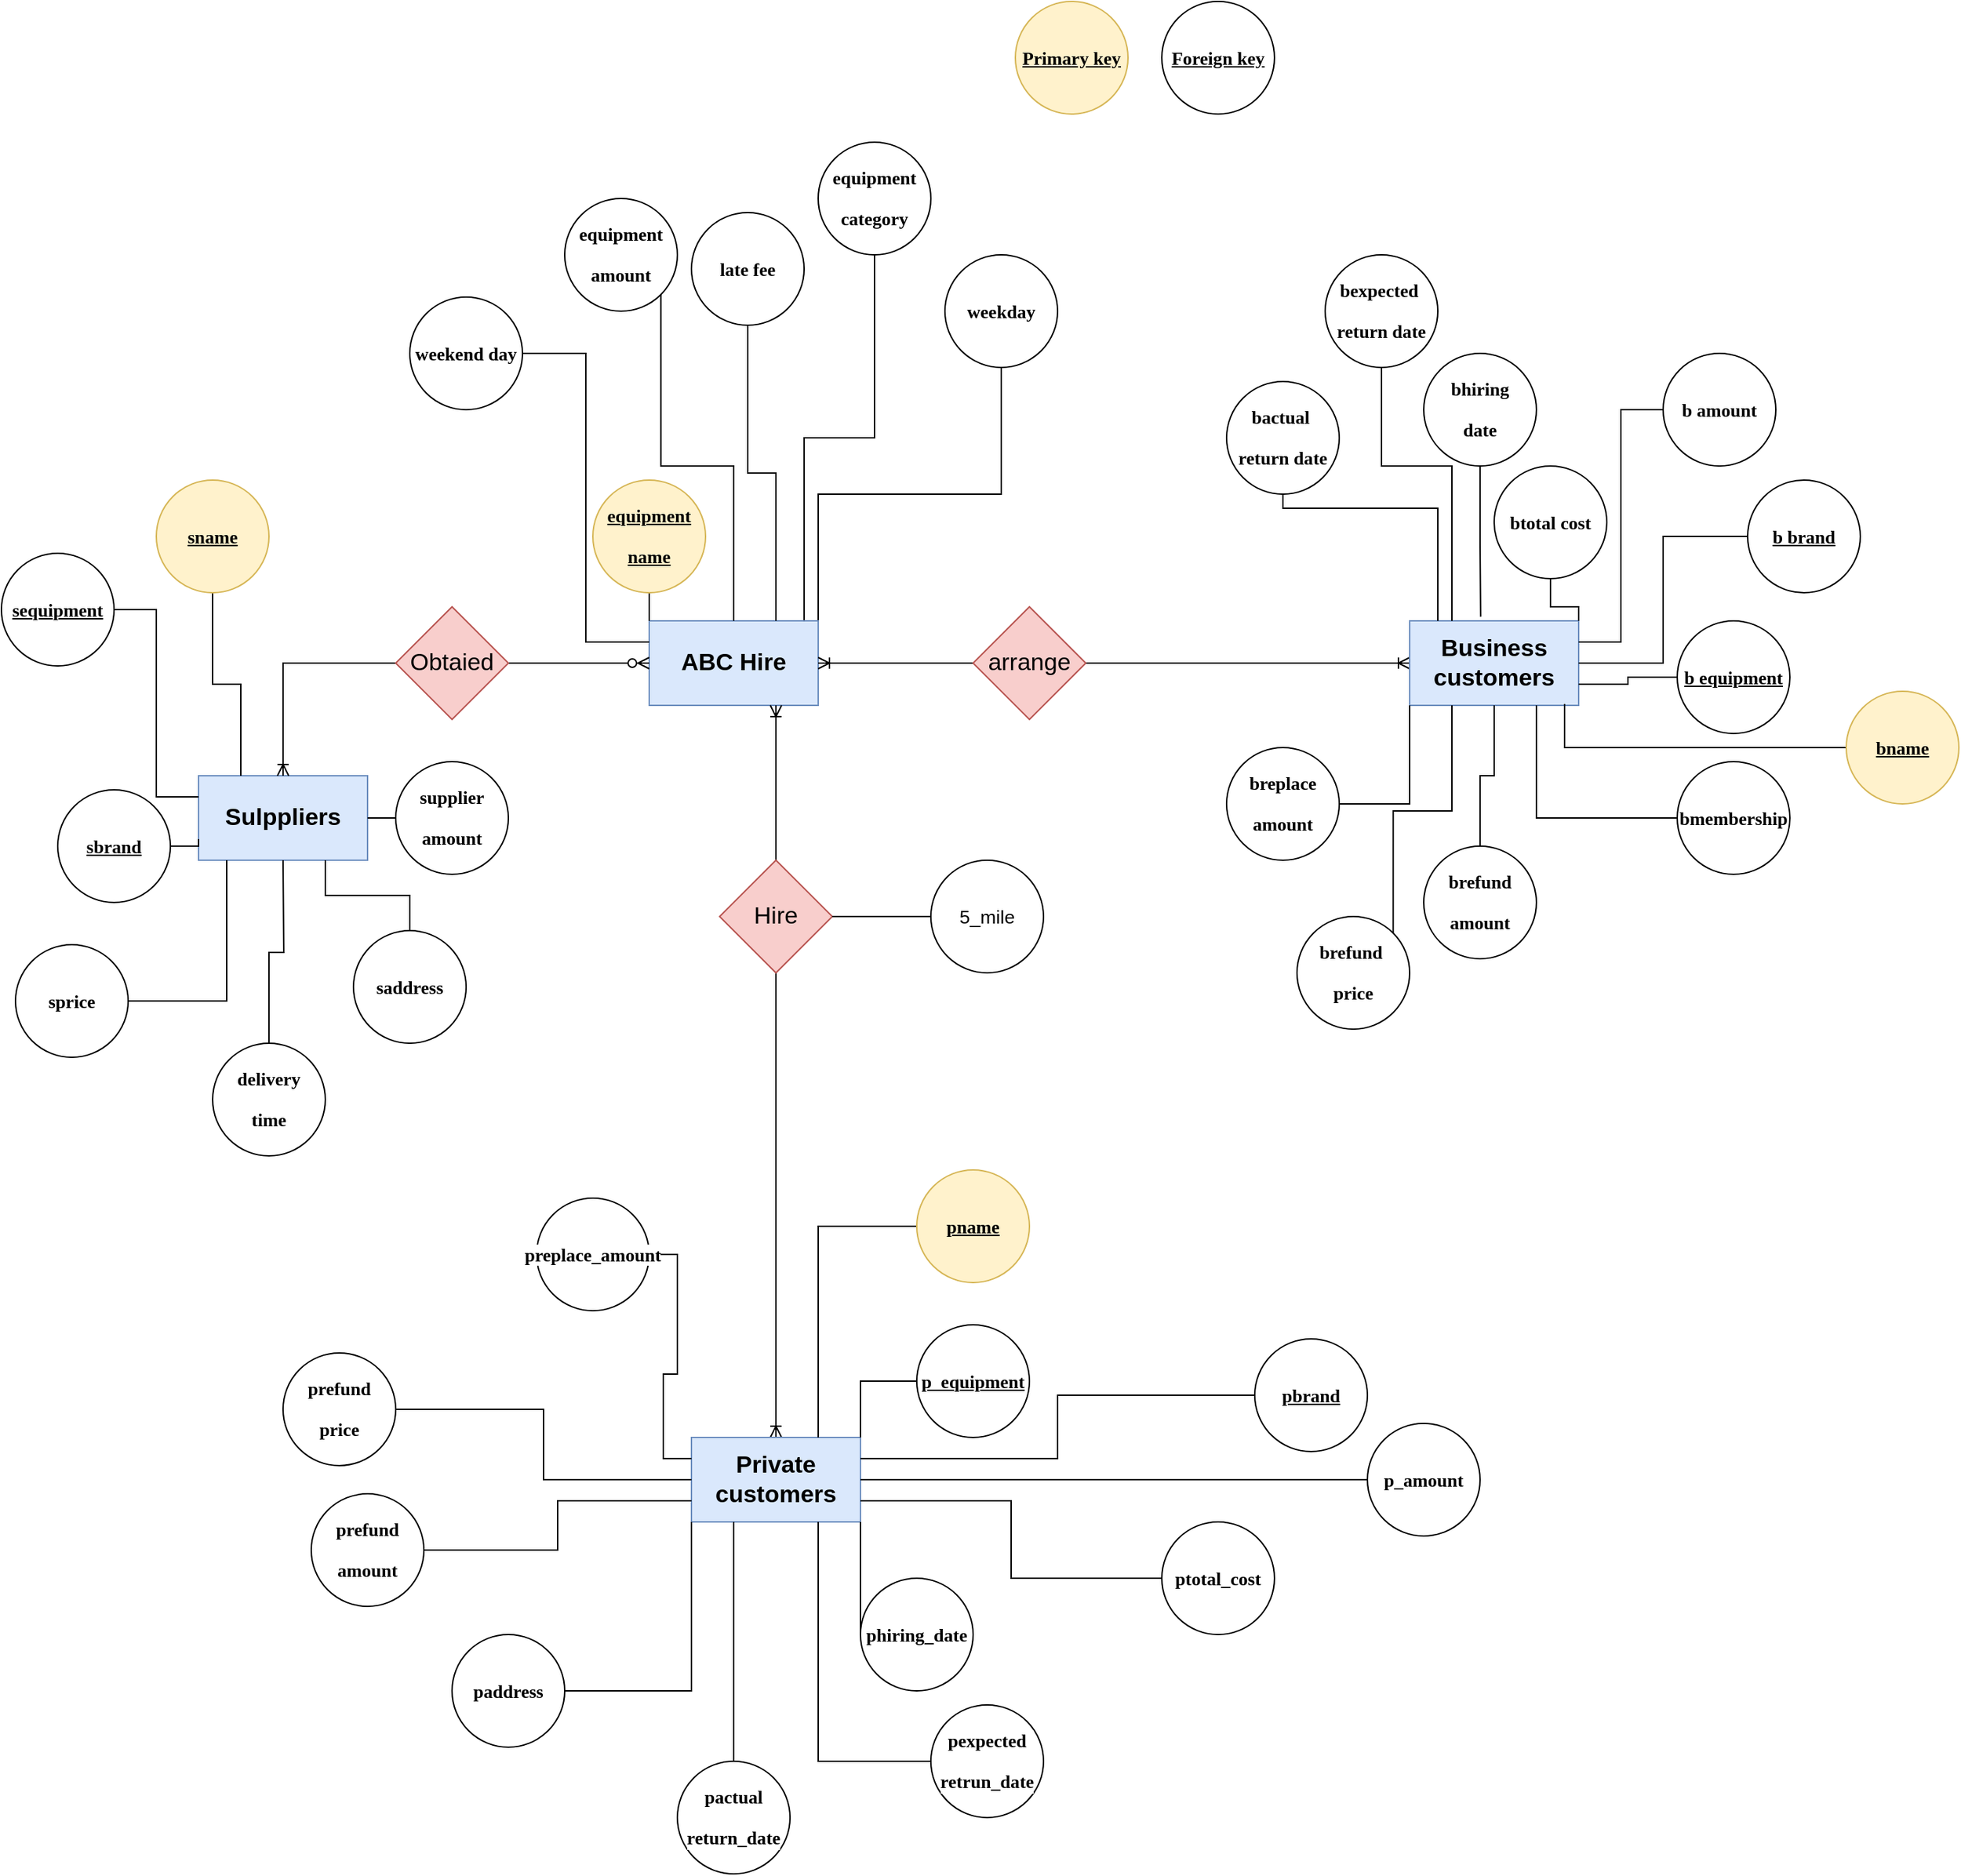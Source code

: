 <mxfile version="13.0.9" type="github">
  <diagram id="K03sYseseirvuOLzhtns" name="Page-1">
    <mxGraphModel dx="2782" dy="2342" grid="1" gridSize="10" guides="1" tooltips="1" connect="1" arrows="1" fold="1" page="1" pageScale="1" pageWidth="827" pageHeight="1169" math="0" shadow="0">
      <root>
        <mxCell id="0" />
        <mxCell id="1" parent="0" />
        <mxCell id="TGKqARG2-MbJU1Pvm6La-5" value="Sulppliers" style="rounded=0;whiteSpace=wrap;html=1;fillColor=#dae8fc;strokeColor=#6c8ebf;fontStyle=1;fontSize=17;" parent="1" vertex="1">
          <mxGeometry x="-190" y="210" width="120" height="60" as="geometry" />
        </mxCell>
        <mxCell id="TGKqARG2-MbJU1Pvm6La-109" value="" style="edgeStyle=orthogonalEdgeStyle;rounded=0;orthogonalLoop=1;jettySize=auto;html=1;startArrow=none;startFill=0;endArrow=none;endFill=0;fontSize=17;entryX=0.5;entryY=1;entryDx=0;entryDy=0;" parent="1" source="TGKqARG2-MbJU1Pvm6La-6" target="TGKqARG2-MbJU1Pvm6La-110" edge="1">
          <mxGeometry relative="1" as="geometry">
            <mxPoint x="220" y="20" as="targetPoint" />
            <Array as="points">
              <mxPoint x="240" y="-30" />
              <mxPoint x="290" y="-30" />
            </Array>
          </mxGeometry>
        </mxCell>
        <mxCell id="FO-TaxdujKSURo-2o1d0-5" style="edgeStyle=orthogonalEdgeStyle;rounded=0;orthogonalLoop=1;jettySize=auto;html=1;exitX=1;exitY=0;exitDx=0;exitDy=0;entryX=0.5;entryY=1;entryDx=0;entryDy=0;endArrow=none;endFill=0;" edge="1" parent="1" source="TGKqARG2-MbJU1Pvm6La-6" target="FO-TaxdujKSURo-2o1d0-3">
          <mxGeometry relative="1" as="geometry" />
        </mxCell>
        <mxCell id="TGKqARG2-MbJU1Pvm6La-6" value="ABC Hire" style="rounded=0;whiteSpace=wrap;html=1;fillColor=#dae8fc;strokeColor=#6c8ebf;fontStyle=1;fontSize=17;" parent="1" vertex="1">
          <mxGeometry x="130" y="100" width="120" height="60" as="geometry" />
        </mxCell>
        <mxCell id="FO-TaxdujKSURo-2o1d0-24" style="edgeStyle=orthogonalEdgeStyle;rounded=0;orthogonalLoop=1;jettySize=auto;html=1;entryX=0.5;entryY=1;entryDx=0;entryDy=0;endArrow=none;endFill=0;startArrow=ERoneToMany;startFill=0;" edge="1" parent="1" source="TGKqARG2-MbJU1Pvm6La-8" target="TGKqARG2-MbJU1Pvm6La-69">
          <mxGeometry relative="1" as="geometry" />
        </mxCell>
        <mxCell id="TGKqARG2-MbJU1Pvm6La-8" value="Private customers" style="rounded=0;whiteSpace=wrap;html=1;fillColor=#dae8fc;strokeColor=#6c8ebf;fontStyle=1;fontSize=17;" parent="1" vertex="1">
          <mxGeometry x="160" y="680" width="120" height="60" as="geometry" />
        </mxCell>
        <mxCell id="FO-TaxdujKSURo-2o1d0-50" style="edgeStyle=orthogonalEdgeStyle;rounded=0;orthogonalLoop=1;jettySize=auto;html=1;entryX=1;entryY=0.5;entryDx=0;entryDy=0;startArrow=ERoneToMany;startFill=0;endArrow=none;endFill=0;fontColor=#000000;" edge="1" parent="1" source="TGKqARG2-MbJU1Pvm6La-9" target="TGKqARG2-MbJU1Pvm6La-62">
          <mxGeometry relative="1" as="geometry" />
        </mxCell>
        <mxCell id="TGKqARG2-MbJU1Pvm6La-9" value="Business customers" style="rounded=0;whiteSpace=wrap;html=1;fillColor=#dae8fc;strokeColor=#6c8ebf;fontStyle=1;fontSize=17;" parent="1" vertex="1">
          <mxGeometry x="670" y="100" width="120" height="60" as="geometry" />
        </mxCell>
        <mxCell id="TGKqARG2-MbJU1Pvm6La-41" style="edgeStyle=orthogonalEdgeStyle;rounded=0;orthogonalLoop=1;jettySize=auto;html=1;entryX=0;entryY=0.75;entryDx=0;entryDy=0;endArrow=none;endFill=0;fontSize=17;" parent="1" source="TGKqARG2-MbJU1Pvm6La-28" target="TGKqARG2-MbJU1Pvm6La-5" edge="1">
          <mxGeometry relative="1" as="geometry" />
        </mxCell>
        <mxCell id="TGKqARG2-MbJU1Pvm6La-84" value="" style="edgeStyle=orthogonalEdgeStyle;rounded=0;orthogonalLoop=1;jettySize=auto;html=1;startArrow=none;startFill=0;endArrow=none;endFill=0;fontSize=17;" parent="1" source="TGKqARG2-MbJU1Pvm6La-28" target="TGKqARG2-MbJU1Pvm6La-5" edge="1">
          <mxGeometry relative="1" as="geometry">
            <Array as="points">
              <mxPoint x="-190" y="260" />
            </Array>
          </mxGeometry>
        </mxCell>
        <mxCell id="TGKqARG2-MbJU1Pvm6La-28" value="&lt;meta http-equiv=&quot;content-type&quot; content=&quot;text/html; charset=UTF-8&quot;&gt;&lt;pre style=&quot;background-color: rgb(255, 255, 255); font-family: Consolas; font-size: 9.8pt;&quot;&gt;&lt;span style=&quot;font-weight: bold;&quot;&gt;sbrand&lt;/span&gt;&lt;/pre&gt;" style="ellipse;whiteSpace=wrap;html=1;aspect=fixed;fontSize=17;align=center;fontStyle=4;fontColor=#000000;" parent="1" vertex="1">
          <mxGeometry x="-290" y="220" width="80" height="80" as="geometry" />
        </mxCell>
        <mxCell id="TGKqARG2-MbJU1Pvm6La-42" style="edgeStyle=orthogonalEdgeStyle;rounded=0;orthogonalLoop=1;jettySize=auto;html=1;endArrow=none;endFill=0;fontSize=17;" parent="1" source="TGKqARG2-MbJU1Pvm6La-29" edge="1">
          <mxGeometry relative="1" as="geometry">
            <Array as="points">
              <mxPoint x="-170" y="370" />
              <mxPoint x="-170" y="270" />
            </Array>
            <mxPoint x="-170" y="270" as="targetPoint" />
          </mxGeometry>
        </mxCell>
        <mxCell id="TGKqARG2-MbJU1Pvm6La-29" value="&lt;meta http-equiv=&quot;content-type&quot; content=&quot;text/html; charset=UTF-8&quot;&gt;&lt;pre style=&quot;background-color: rgb(255, 255, 255); font-family: Consolas; font-size: 9.8pt;&quot;&gt;&lt;span style=&quot;&quot;&gt;sprice&lt;/span&gt;&lt;/pre&gt;" style="ellipse;whiteSpace=wrap;html=1;aspect=fixed;fontSize=17;fontColor=#000000;fontStyle=1" parent="1" vertex="1">
          <mxGeometry x="-320" y="330" width="80" height="80" as="geometry" />
        </mxCell>
        <mxCell id="TGKqARG2-MbJU1Pvm6La-72" style="edgeStyle=orthogonalEdgeStyle;rounded=0;orthogonalLoop=1;jettySize=auto;html=1;entryX=1;entryY=0.5;entryDx=0;entryDy=0;startArrow=none;startFill=0;endArrow=none;endFill=0;fontSize=17;" parent="1" source="TGKqARG2-MbJU1Pvm6La-30" target="TGKqARG2-MbJU1Pvm6La-5" edge="1">
          <mxGeometry relative="1" as="geometry" />
        </mxCell>
        <mxCell id="TGKqARG2-MbJU1Pvm6La-30" value="&lt;pre style=&quot;background-color: rgb(255, 255, 255); font-family: consolas; font-size: 9.8pt;&quot;&gt;&lt;span style=&quot;font-weight: bold;&quot;&gt;supplier&lt;/span&gt;&lt;/pre&gt;&lt;pre style=&quot;background-color: rgb(255, 255, 255); font-family: consolas; font-size: 9.8pt;&quot;&gt;&lt;span style=&quot;font-weight: bold;&quot;&gt;amount&lt;/span&gt;&lt;/pre&gt;" style="ellipse;whiteSpace=wrap;html=1;aspect=fixed;fontSize=17;fontColor=#000000;" parent="1" vertex="1">
          <mxGeometry x="-50" y="200" width="80" height="80" as="geometry" />
        </mxCell>
        <mxCell id="TGKqARG2-MbJU1Pvm6La-38" style="edgeStyle=orthogonalEdgeStyle;rounded=0;orthogonalLoop=1;jettySize=auto;html=1;endArrow=none;endFill=0;fontSize=17;" parent="1" source="TGKqARG2-MbJU1Pvm6La-34" target="TGKqARG2-MbJU1Pvm6La-9" edge="1">
          <mxGeometry relative="1" as="geometry">
            <mxPoint x="680" y="80" as="targetPoint" />
            <Array as="points">
              <mxPoint x="690" y="20" />
            </Array>
          </mxGeometry>
        </mxCell>
        <mxCell id="TGKqARG2-MbJU1Pvm6La-34" value="&lt;pre style=&quot;background-color: rgb(255, 255, 255); font-family: consolas; font-size: 9.8pt;&quot;&gt;&lt;span style=&quot;font-weight: bold;&quot;&gt;bactual &lt;/span&gt;&lt;/pre&gt;&lt;pre style=&quot;background-color: rgb(255, 255, 255); font-family: consolas; font-size: 9.8pt;&quot;&gt;&lt;span style=&quot;font-weight: bold;&quot;&gt;return date&lt;/span&gt;&lt;/pre&gt;" style="ellipse;whiteSpace=wrap;html=1;aspect=fixed;fontSize=17;fontColor=#000000;" parent="1" vertex="1">
          <mxGeometry x="540" y="-70" width="80" height="80" as="geometry" />
        </mxCell>
        <mxCell id="FO-TaxdujKSURo-2o1d0-15" style="edgeStyle=orthogonalEdgeStyle;rounded=0;orthogonalLoop=1;jettySize=auto;html=1;entryX=1;entryY=0.75;entryDx=0;entryDy=0;endArrow=none;endFill=0;" edge="1" parent="1" source="TGKqARG2-MbJU1Pvm6La-35" target="TGKqARG2-MbJU1Pvm6La-9">
          <mxGeometry relative="1" as="geometry" />
        </mxCell>
        <mxCell id="TGKqARG2-MbJU1Pvm6La-35" value="&lt;div style=&quot;text-align: justify&quot;&gt;&lt;pre style=&quot;background-color: rgb(255 , 255 , 255) ; font-family: &amp;quot;consolas&amp;quot; ; font-size: 9.8pt&quot;&gt;&lt;span style=&quot;font-weight: bold;&quot;&gt;b equipment&lt;/span&gt;&lt;/pre&gt;&lt;/div&gt;" style="ellipse;whiteSpace=wrap;html=1;aspect=fixed;fontSize=17;fontStyle=4;fontColor=#000000;" parent="1" vertex="1">
          <mxGeometry x="860" y="100" width="80" height="80" as="geometry" />
        </mxCell>
        <mxCell id="TGKqARG2-MbJU1Pvm6La-50" style="edgeStyle=orthogonalEdgeStyle;rounded=0;orthogonalLoop=1;jettySize=auto;html=1;entryX=0;entryY=0.5;entryDx=0;entryDy=0;endArrow=ERzeroToMany;endFill=1;fontSize=17;" parent="1" source="TGKqARG2-MbJU1Pvm6La-49" target="TGKqARG2-MbJU1Pvm6La-6" edge="1">
          <mxGeometry relative="1" as="geometry" />
        </mxCell>
        <mxCell id="TGKqARG2-MbJU1Pvm6La-51" style="edgeStyle=orthogonalEdgeStyle;rounded=0;orthogonalLoop=1;jettySize=auto;html=1;entryX=0.5;entryY=0;entryDx=0;entryDy=0;endArrow=ERoneToMany;endFill=0;fontSize=17;" parent="1" source="TGKqARG2-MbJU1Pvm6La-49" target="TGKqARG2-MbJU1Pvm6La-5" edge="1">
          <mxGeometry relative="1" as="geometry" />
        </mxCell>
        <mxCell id="TGKqARG2-MbJU1Pvm6La-49" value="Obtaied" style="rhombus;whiteSpace=wrap;html=1;fontSize=17;fillColor=#f8cecc;strokeColor=#b85450;" parent="1" vertex="1">
          <mxGeometry x="-50" y="90" width="80" height="80" as="geometry" />
        </mxCell>
        <mxCell id="TGKqARG2-MbJU1Pvm6La-63" style="edgeStyle=orthogonalEdgeStyle;rounded=0;orthogonalLoop=1;jettySize=auto;html=1;entryX=1;entryY=0.5;entryDx=0;entryDy=0;startArrow=none;startFill=0;endArrow=ERoneToMany;endFill=0;fontSize=17;" parent="1" source="TGKqARG2-MbJU1Pvm6La-62" target="TGKqARG2-MbJU1Pvm6La-6" edge="1">
          <mxGeometry relative="1" as="geometry" />
        </mxCell>
        <mxCell id="TGKqARG2-MbJU1Pvm6La-62" value="arrange" style="rhombus;whiteSpace=wrap;html=1;fontSize=17;fillColor=#f8cecc;strokeColor=#b85450;fontStyle=0" parent="1" vertex="1">
          <mxGeometry x="360" y="90" width="80" height="80" as="geometry" />
        </mxCell>
        <mxCell id="TGKqARG2-MbJU1Pvm6La-75" style="edgeStyle=orthogonalEdgeStyle;rounded=0;orthogonalLoop=1;jettySize=auto;html=1;startArrow=none;startFill=0;endArrow=ERoneToMany;endFill=0;fontSize=17;entryX=0.75;entryY=1;entryDx=0;entryDy=0;" parent="1" source="TGKqARG2-MbJU1Pvm6La-69" target="TGKqARG2-MbJU1Pvm6La-6" edge="1">
          <mxGeometry relative="1" as="geometry">
            <mxPoint x="220" y="200" as="targetPoint" />
          </mxGeometry>
        </mxCell>
        <mxCell id="TGKqARG2-MbJU1Pvm6La-69" value="Hire" style="rhombus;whiteSpace=wrap;html=1;fontSize=17;fillColor=#f8cecc;strokeColor=#b85450;fontStyle=0" parent="1" vertex="1">
          <mxGeometry x="180" y="270" width="80" height="80" as="geometry" />
        </mxCell>
        <mxCell id="FO-TaxdujKSURo-2o1d0-8" style="edgeStyle=orthogonalEdgeStyle;rounded=0;orthogonalLoop=1;jettySize=auto;html=1;entryX=0;entryY=0;entryDx=0;entryDy=0;endArrow=none;endFill=0;" edge="1" parent="1" source="TGKqARG2-MbJU1Pvm6La-79" target="TGKqARG2-MbJU1Pvm6La-6">
          <mxGeometry relative="1" as="geometry" />
        </mxCell>
        <mxCell id="TGKqARG2-MbJU1Pvm6La-79" value="&lt;pre style=&quot;font-family: consolas; font-size: 9.8pt;&quot;&gt;&lt;span style=&quot;font-weight: bold;&quot;&gt;equipment&lt;/span&gt;&lt;/pre&gt;&lt;pre style=&quot;font-family: consolas; font-size: 9.8pt;&quot;&gt;&lt;span style=&quot;font-weight: bold;&quot;&gt;name&lt;/span&gt;&lt;/pre&gt;" style="ellipse;whiteSpace=wrap;html=1;aspect=fixed;fontSize=17;fontStyle=4;fillColor=#fff2cc;strokeColor=#d6b656;labelBackgroundColor=none;fontColor=#000000;" parent="1" vertex="1">
          <mxGeometry x="90" width="80" height="80" as="geometry" />
        </mxCell>
        <mxCell id="FO-TaxdujKSURo-2o1d0-21" style="edgeStyle=orthogonalEdgeStyle;rounded=0;orthogonalLoop=1;jettySize=auto;html=1;entryX=0.75;entryY=1;entryDx=0;entryDy=0;endArrow=none;endFill=0;" edge="1" parent="1" source="TGKqARG2-MbJU1Pvm6La-85" target="TGKqARG2-MbJU1Pvm6La-9">
          <mxGeometry relative="1" as="geometry" />
        </mxCell>
        <mxCell id="TGKqARG2-MbJU1Pvm6La-85" value="&lt;div style=&quot;text-align: justify&quot;&gt;&lt;pre style=&quot;background-color: rgb(255 , 255 , 255) ; font-family: &amp;quot;consolas&amp;quot; ; font-size: 9.8pt&quot;&gt;&lt;span style=&quot;font-weight: bold;&quot;&gt;bmembership&lt;/span&gt;&lt;/pre&gt;&lt;/div&gt;" style="ellipse;whiteSpace=wrap;html=1;aspect=fixed;fontSize=17;fontStyle=0;fontColor=#000000;" parent="1" vertex="1">
          <mxGeometry x="860" y="200" width="80" height="80" as="geometry" />
        </mxCell>
        <mxCell id="FO-TaxdujKSURo-2o1d0-18" style="edgeStyle=orthogonalEdgeStyle;rounded=0;orthogonalLoop=1;jettySize=auto;html=1;entryX=0.25;entryY=1;entryDx=0;entryDy=0;endArrow=none;endFill=0;exitX=1;exitY=0;exitDx=0;exitDy=0;" edge="1" parent="1" source="TGKqARG2-MbJU1Pvm6La-86" target="TGKqARG2-MbJU1Pvm6La-9">
          <mxGeometry relative="1" as="geometry">
            <mxPoint x="690" y="270" as="sourcePoint" />
          </mxGeometry>
        </mxCell>
        <mxCell id="TGKqARG2-MbJU1Pvm6La-86" value="&lt;pre style=&quot;background-color: rgb(255, 255, 255); font-family: consolas; font-size: 9.8pt;&quot;&gt;&lt;span style=&quot;font-weight: bold;&quot;&gt;brefund &lt;/span&gt;&lt;/pre&gt;&lt;pre style=&quot;background-color: rgb(255, 255, 255); font-family: consolas; font-size: 9.8pt;&quot;&gt;&lt;span style=&quot;font-weight: bold;&quot;&gt;price&lt;/span&gt;&lt;/pre&gt;" style="ellipse;whiteSpace=wrap;html=1;aspect=fixed;fontSize=17;fontStyle=0;fontColor=#000000;" parent="1" vertex="1">
          <mxGeometry x="590" y="310" width="80" height="80" as="geometry" />
        </mxCell>
        <mxCell id="FO-TaxdujKSURo-2o1d0-20" style="edgeStyle=orthogonalEdgeStyle;rounded=0;orthogonalLoop=1;jettySize=auto;html=1;endArrow=none;endFill=0;" edge="1" parent="1" source="TGKqARG2-MbJU1Pvm6La-87" target="TGKqARG2-MbJU1Pvm6La-9">
          <mxGeometry relative="1" as="geometry" />
        </mxCell>
        <mxCell id="TGKqARG2-MbJU1Pvm6La-87" value="&lt;pre style=&quot;background-color: rgb(255, 255, 255); font-family: consolas; font-size: 9.8pt;&quot;&gt;&lt;span style=&quot;font-weight: bold;&quot;&gt;brefund&lt;/span&gt;&lt;/pre&gt;&lt;pre style=&quot;background-color: rgb(255, 255, 255); font-family: consolas; font-size: 9.8pt;&quot;&gt;&lt;span style=&quot;font-weight: bold;&quot;&gt;amount&lt;/span&gt;&lt;/pre&gt;" style="ellipse;whiteSpace=wrap;html=1;aspect=fixed;fontSize=17;fontStyle=0;fontColor=#000000;" parent="1" vertex="1">
          <mxGeometry x="680" y="260" width="80" height="80" as="geometry" />
        </mxCell>
        <mxCell id="FO-TaxdujKSURo-2o1d0-49" style="edgeStyle=orthogonalEdgeStyle;rounded=0;orthogonalLoop=1;jettySize=auto;html=1;entryX=1;entryY=0.5;entryDx=0;entryDy=0;startArrow=none;startFill=0;endArrow=none;endFill=0;fontColor=#000000;" edge="1" parent="1" source="TGKqARG2-MbJU1Pvm6La-97" target="TGKqARG2-MbJU1Pvm6La-69">
          <mxGeometry relative="1" as="geometry" />
        </mxCell>
        <mxCell id="TGKqARG2-MbJU1Pvm6La-97" value="&lt;div style=&quot;text-align: justify&quot;&gt;&lt;font face=&quot;malgun gothic, malgun gothic_msfontservice, sans-serif&quot;&gt;&lt;span style=&quot;font-size: 13.333px ; background-color: rgb(255 , 255 , 255)&quot;&gt;&lt;span&gt;5_mile&lt;/span&gt;&lt;/span&gt;&lt;/font&gt;&lt;/div&gt;" style="ellipse;whiteSpace=wrap;html=1;aspect=fixed;fontSize=17;fontStyle=0" parent="1" vertex="1">
          <mxGeometry x="330" y="270" width="80" height="80" as="geometry" />
        </mxCell>
        <mxCell id="TGKqARG2-MbJU1Pvm6La-100" style="edgeStyle=orthogonalEdgeStyle;rounded=0;orthogonalLoop=1;jettySize=auto;html=1;entryX=0.75;entryY=1;entryDx=0;entryDy=0;startArrow=none;startFill=0;endArrow=none;endFill=0;fontSize=17;" parent="1" source="TGKqARG2-MbJU1Pvm6La-99" target="TGKqARG2-MbJU1Pvm6La-5" edge="1">
          <mxGeometry relative="1" as="geometry" />
        </mxCell>
        <mxCell id="TGKqARG2-MbJU1Pvm6La-99" value="&lt;meta http-equiv=&quot;content-type&quot; content=&quot;text/html; charset=UTF-8&quot;&gt;&lt;pre style=&quot;background-color: rgb(255, 255, 255); font-family: Consolas; font-size: 9.8pt;&quot;&gt;&lt;span style=&quot;font-weight: bold;&quot;&gt;saddress&lt;/span&gt;&lt;/pre&gt;" style="ellipse;whiteSpace=wrap;html=1;aspect=fixed;fontSize=17;fontColor=#000000;" parent="1" vertex="1">
          <mxGeometry x="-80" y="320" width="80" height="80" as="geometry" />
        </mxCell>
        <mxCell id="TGKqARG2-MbJU1Pvm6La-105" style="edgeStyle=orthogonalEdgeStyle;rounded=0;orthogonalLoop=1;jettySize=auto;html=1;entryX=0;entryY=0.25;entryDx=0;entryDy=0;startArrow=none;startFill=0;endArrow=none;endFill=0;fontSize=17;" parent="1" source="TGKqARG2-MbJU1Pvm6La-101" target="TGKqARG2-MbJU1Pvm6La-5" edge="1">
          <mxGeometry relative="1" as="geometry" />
        </mxCell>
        <mxCell id="TGKqARG2-MbJU1Pvm6La-101" value="&lt;meta http-equiv=&quot;content-type&quot; content=&quot;text/html; charset=UTF-8&quot;&gt;&lt;pre style=&quot;background-color: rgb(255, 255, 255); font-family: Consolas; font-size: 9.8pt;&quot;&gt;&lt;span style=&quot;font-weight: bold;&quot;&gt;sequipment&lt;/span&gt;&lt;/pre&gt;" style="ellipse;whiteSpace=wrap;html=1;aspect=fixed;fontSize=17;align=center;fontStyle=4;fontColor=#000000;" parent="1" vertex="1">
          <mxGeometry x="-330" y="52" width="80" height="80" as="geometry" />
        </mxCell>
        <mxCell id="TGKqARG2-MbJU1Pvm6La-104" style="edgeStyle=orthogonalEdgeStyle;rounded=0;orthogonalLoop=1;jettySize=auto;html=1;entryX=0.25;entryY=0;entryDx=0;entryDy=0;startArrow=none;startFill=0;endArrow=none;endFill=0;fontSize=17;" parent="1" source="TGKqARG2-MbJU1Pvm6La-102" target="TGKqARG2-MbJU1Pvm6La-5" edge="1">
          <mxGeometry relative="1" as="geometry" />
        </mxCell>
        <mxCell id="TGKqARG2-MbJU1Pvm6La-102" value="&lt;meta http-equiv=&quot;content-type&quot; content=&quot;text/html; charset=UTF-8&quot;&gt;&lt;pre style=&quot;font-family: Consolas; font-size: 9.8pt;&quot;&gt;&lt;span style=&quot;font-weight: bold;&quot;&gt;sname&lt;/span&gt;&lt;/pre&gt;" style="ellipse;whiteSpace=wrap;html=1;aspect=fixed;fontSize=17;align=center;fontStyle=4;fillColor=#fff2cc;strokeColor=#d6b656;labelBackgroundColor=none;fontColor=#000000;" parent="1" vertex="1">
          <mxGeometry x="-220" width="80" height="80" as="geometry" />
        </mxCell>
        <mxCell id="TGKqARG2-MbJU1Pvm6La-107" style="edgeStyle=orthogonalEdgeStyle;rounded=0;orthogonalLoop=1;jettySize=auto;html=1;startArrow=none;startFill=0;endArrow=none;endFill=0;fontSize=17;" parent="1" source="TGKqARG2-MbJU1Pvm6La-106" edge="1">
          <mxGeometry relative="1" as="geometry">
            <mxPoint x="-130" y="270" as="targetPoint" />
          </mxGeometry>
        </mxCell>
        <mxCell id="TGKqARG2-MbJU1Pvm6La-106" value="&lt;pre style=&quot;background-color: rgb(255, 255, 255); font-family: consolas; font-size: 9.8pt;&quot;&gt;&lt;span style=&quot;font-weight: bold;&quot;&gt;delivery&lt;/span&gt;&lt;/pre&gt;&lt;pre style=&quot;background-color: rgb(255, 255, 255); font-family: consolas; font-size: 9.8pt;&quot;&gt;&lt;span style=&quot;font-weight: bold;&quot;&gt;time&lt;/span&gt;&lt;/pre&gt;" style="ellipse;whiteSpace=wrap;html=1;aspect=fixed;fontSize=17;fontColor=#000000;" parent="1" vertex="1">
          <mxGeometry x="-180" y="400" width="80" height="80" as="geometry" />
        </mxCell>
        <mxCell id="TGKqARG2-MbJU1Pvm6La-110" value="&lt;pre style=&quot;background-color: rgb(255, 255, 255); font-family: consolas; font-size: 9.8pt;&quot;&gt;&lt;span style=&quot;font-weight: bold;&quot;&gt;equipment&lt;/span&gt;&lt;/pre&gt;&lt;pre style=&quot;background-color: rgb(255, 255, 255); font-family: consolas; font-size: 9.8pt;&quot;&gt;&lt;span style=&quot;font-weight: bold;&quot;&gt;category&lt;/span&gt;&lt;/pre&gt;" style="ellipse;whiteSpace=wrap;html=1;aspect=fixed;fontSize=17;fontStyle=0;fontColor=#000000;" parent="1" vertex="1">
          <mxGeometry x="250" y="-240" width="80" height="80" as="geometry" />
        </mxCell>
        <mxCell id="TGKqARG2-MbJU1Pvm6La-145" style="edgeStyle=orthogonalEdgeStyle;rounded=0;orthogonalLoop=1;jettySize=auto;html=1;startArrow=none;startFill=0;endArrow=none;endFill=0;fontSize=17;entryX=0.42;entryY=-0.049;entryDx=0;entryDy=0;entryPerimeter=0;" parent="1" source="TGKqARG2-MbJU1Pvm6La-133" target="TGKqARG2-MbJU1Pvm6La-9" edge="1">
          <mxGeometry relative="1" as="geometry">
            <mxPoint x="720" y="60" as="targetPoint" />
          </mxGeometry>
        </mxCell>
        <mxCell id="TGKqARG2-MbJU1Pvm6La-133" value="&lt;pre style=&quot;background-color: rgb(255, 255, 255); font-family: consolas; font-size: 9.8pt;&quot;&gt;&lt;span style=&quot;font-weight: bold;&quot;&gt;bhiring&lt;/span&gt;&lt;/pre&gt;&lt;pre style=&quot;background-color: rgb(255, 255, 255); font-family: consolas; font-size: 9.8pt;&quot;&gt;&lt;span style=&quot;font-weight: bold;&quot;&gt;date&lt;/span&gt;&lt;/pre&gt;" style="ellipse;whiteSpace=wrap;html=1;aspect=fixed;fontSize=17;fontColor=#000000;" parent="1" vertex="1">
          <mxGeometry x="680" y="-90" width="80" height="80" as="geometry" />
        </mxCell>
        <mxCell id="TGKqARG2-MbJU1Pvm6La-144" style="edgeStyle=orthogonalEdgeStyle;rounded=0;orthogonalLoop=1;jettySize=auto;html=1;entryX=1;entryY=0;entryDx=0;entryDy=0;startArrow=none;startFill=0;endArrow=none;endFill=0;fontSize=17;" parent="1" source="TGKqARG2-MbJU1Pvm6La-134" target="TGKqARG2-MbJU1Pvm6La-9" edge="1">
          <mxGeometry relative="1" as="geometry" />
        </mxCell>
        <mxCell id="TGKqARG2-MbJU1Pvm6La-134" value="&lt;pre style=&quot;background-color: rgb(255, 255, 255); font-family: consolas; font-size: 9.8pt;&quot;&gt;&lt;span style=&quot;font-weight: bold;&quot;&gt;btotal cost&lt;/span&gt;&lt;/pre&gt;" style="ellipse;whiteSpace=wrap;html=1;aspect=fixed;fontSize=17;fontColor=#000000;" parent="1" vertex="1">
          <mxGeometry x="730" y="-10" width="80" height="80" as="geometry" />
        </mxCell>
        <mxCell id="TGKqARG2-MbJU1Pvm6La-143" style="edgeStyle=orthogonalEdgeStyle;rounded=0;orthogonalLoop=1;jettySize=auto;html=1;entryX=1;entryY=0.25;entryDx=0;entryDy=0;startArrow=none;startFill=0;endArrow=none;endFill=0;fontSize=17;" parent="1" source="TGKqARG2-MbJU1Pvm6La-135" target="TGKqARG2-MbJU1Pvm6La-9" edge="1">
          <mxGeometry relative="1" as="geometry" />
        </mxCell>
        <mxCell id="TGKqARG2-MbJU1Pvm6La-135" value="&lt;div style=&quot;text-align: justify&quot;&gt;&lt;pre style=&quot;background-color: rgb(255 , 255 , 255) ; font-family: &amp;quot;consolas&amp;quot; ; font-size: 9.8pt&quot;&gt;&lt;span style=&quot;font-weight: bold;&quot;&gt;b amount&lt;/span&gt;&lt;/pre&gt;&lt;/div&gt;" style="ellipse;whiteSpace=wrap;html=1;aspect=fixed;fontSize=17;fontColor=#000000;" parent="1" vertex="1">
          <mxGeometry x="850" y="-90" width="80" height="80" as="geometry" />
        </mxCell>
        <mxCell id="TGKqARG2-MbJU1Pvm6La-140" style="edgeStyle=orthogonalEdgeStyle;rounded=0;orthogonalLoop=1;jettySize=auto;html=1;startArrow=none;startFill=0;endArrow=none;endFill=0;fontSize=17;" parent="1" source="TGKqARG2-MbJU1Pvm6La-139" edge="1">
          <mxGeometry relative="1" as="geometry">
            <mxPoint x="780" y="159" as="targetPoint" />
            <Array as="points">
              <mxPoint x="780" y="190" />
            </Array>
          </mxGeometry>
        </mxCell>
        <mxCell id="TGKqARG2-MbJU1Pvm6La-139" value="&lt;meta http-equiv=&quot;content-type&quot; content=&quot;text/html; charset=UTF-8&quot;&gt;&lt;pre style=&quot;font-family: Consolas; font-size: 9.8pt;&quot;&gt;&lt;span style=&quot;font-weight: bold;&quot;&gt;bname&lt;/span&gt;&lt;/pre&gt;" style="ellipse;whiteSpace=wrap;html=1;aspect=fixed;fontSize=17;fillColor=#fff2cc;strokeColor=#d6b656;labelBackgroundColor=none;fontStyle=4;fontColor=#000000;" parent="1" vertex="1">
          <mxGeometry x="980" y="150" width="80" height="80" as="geometry" />
        </mxCell>
        <mxCell id="TGKqARG2-MbJU1Pvm6La-142" style="edgeStyle=orthogonalEdgeStyle;rounded=0;orthogonalLoop=1;jettySize=auto;html=1;entryX=1;entryY=0.5;entryDx=0;entryDy=0;startArrow=none;startFill=0;endArrow=none;endFill=0;fontSize=17;" parent="1" source="TGKqARG2-MbJU1Pvm6La-141" target="TGKqARG2-MbJU1Pvm6La-9" edge="1">
          <mxGeometry relative="1" as="geometry" />
        </mxCell>
        <mxCell id="TGKqARG2-MbJU1Pvm6La-141" value="&lt;pre style=&quot;background-color: rgb(255, 255, 255); font-family: consolas; font-size: 9.8pt;&quot;&gt;&lt;span style=&quot;font-weight: bold;&quot;&gt;b brand&lt;/span&gt;&lt;/pre&gt;" style="ellipse;whiteSpace=wrap;html=1;aspect=fixed;fontSize=17;fontStyle=4;fontColor=#000000;" parent="1" vertex="1">
          <mxGeometry x="910" width="80" height="80" as="geometry" />
        </mxCell>
        <mxCell id="TGKqARG2-MbJU1Pvm6La-148" style="edgeStyle=orthogonalEdgeStyle;rounded=0;orthogonalLoop=1;jettySize=auto;html=1;startArrow=none;startFill=0;endArrow=none;endFill=0;fontSize=17;entryX=0.25;entryY=0;entryDx=0;entryDy=0;" parent="1" source="TGKqARG2-MbJU1Pvm6La-147" target="TGKqARG2-MbJU1Pvm6La-9" edge="1">
          <mxGeometry relative="1" as="geometry">
            <mxPoint x="700" y="60" as="targetPoint" />
            <Array as="points">
              <mxPoint x="650" y="-10" />
              <mxPoint x="700" y="-10" />
            </Array>
          </mxGeometry>
        </mxCell>
        <mxCell id="TGKqARG2-MbJU1Pvm6La-147" value="&lt;pre style=&quot;background-color: rgb(255, 255, 255); font-family: consolas; font-size: 9.8pt;&quot;&gt;&lt;span style=&quot;font-weight: bold;&quot;&gt;bexpected &lt;/span&gt;&lt;/pre&gt;&lt;pre style=&quot;background-color: rgb(255, 255, 255); font-family: consolas; font-size: 9.8pt;&quot;&gt;&lt;span style=&quot;font-weight: bold;&quot;&gt;return date&lt;/span&gt;&lt;/pre&gt;" style="ellipse;whiteSpace=wrap;html=1;aspect=fixed;fontSize=17;fontColor=#000000;" parent="1" vertex="1">
          <mxGeometry x="610" y="-160" width="80" height="80" as="geometry" />
        </mxCell>
        <mxCell id="FO-TaxdujKSURo-2o1d0-7" style="edgeStyle=orthogonalEdgeStyle;rounded=0;orthogonalLoop=1;jettySize=auto;html=1;entryX=0.75;entryY=0;entryDx=0;entryDy=0;endArrow=none;endFill=0;" edge="1" parent="1" source="FO-TaxdujKSURo-2o1d0-1" target="TGKqARG2-MbJU1Pvm6La-6">
          <mxGeometry relative="1" as="geometry" />
        </mxCell>
        <mxCell id="FO-TaxdujKSURo-2o1d0-1" value="&lt;pre style=&quot;background-color: rgb(255, 255, 255); font-family: consolas; font-size: 9.8pt;&quot;&gt;&lt;pre style=&quot;font-family: &amp;quot;consolas&amp;quot; ; font-size: 9.8pt&quot;&gt;&lt;span style=&quot;font-weight: bold;&quot;&gt;late fee&lt;/span&gt;&lt;/pre&gt;&lt;/pre&gt;" style="ellipse;whiteSpace=wrap;html=1;aspect=fixed;fontSize=17;fontStyle=0;fontColor=#000000;" vertex="1" parent="1">
          <mxGeometry x="160" y="-190" width="80" height="80" as="geometry" />
        </mxCell>
        <mxCell id="FO-TaxdujKSURo-2o1d0-10" style="edgeStyle=orthogonalEdgeStyle;rounded=0;orthogonalLoop=1;jettySize=auto;html=1;entryX=0;entryY=0.25;entryDx=0;entryDy=0;endArrow=none;endFill=0;" edge="1" parent="1" source="FO-TaxdujKSURo-2o1d0-2" target="TGKqARG2-MbJU1Pvm6La-6">
          <mxGeometry relative="1" as="geometry" />
        </mxCell>
        <mxCell id="FO-TaxdujKSURo-2o1d0-2" value="&lt;pre style=&quot;background-color: rgb(255, 255, 255); font-family: consolas; font-size: 9.8pt;&quot;&gt;&lt;pre style=&quot;font-family: &amp;quot;consolas&amp;quot; ; font-size: 9.8pt&quot;&gt;&lt;span style=&quot;font-weight: bold;&quot;&gt;weekend day&lt;/span&gt;&lt;/pre&gt;&lt;/pre&gt;" style="ellipse;whiteSpace=wrap;html=1;aspect=fixed;fontSize=17;fontStyle=0;fontColor=#000000;" vertex="1" parent="1">
          <mxGeometry x="-40" y="-130" width="80" height="80" as="geometry" />
        </mxCell>
        <mxCell id="FO-TaxdujKSURo-2o1d0-3" value="&lt;pre style=&quot;background-color: rgb(255, 255, 255); font-family: consolas; font-size: 9.8pt;&quot;&gt;&lt;pre style=&quot;font-family: &amp;quot;consolas&amp;quot; ; font-size: 9.8pt&quot;&gt;&lt;span style=&quot;font-weight: bold;&quot;&gt;weekday&lt;/span&gt;&lt;/pre&gt;&lt;/pre&gt;" style="ellipse;whiteSpace=wrap;html=1;aspect=fixed;fontSize=17;fontStyle=0;fontColor=#000000;" vertex="1" parent="1">
          <mxGeometry x="340" y="-160" width="80" height="80" as="geometry" />
        </mxCell>
        <mxCell id="FO-TaxdujKSURo-2o1d0-9" style="edgeStyle=orthogonalEdgeStyle;rounded=0;orthogonalLoop=1;jettySize=auto;html=1;exitX=1;exitY=1;exitDx=0;exitDy=0;endArrow=none;endFill=0;" edge="1" parent="1" source="FO-TaxdujKSURo-2o1d0-4" target="TGKqARG2-MbJU1Pvm6La-6">
          <mxGeometry relative="1" as="geometry" />
        </mxCell>
        <mxCell id="FO-TaxdujKSURo-2o1d0-4" value="&lt;pre style=&quot;background-color: rgb(255, 255, 255); font-family: consolas; font-size: 9.8pt;&quot;&gt;&lt;pre style=&quot;font-family: &amp;quot;consolas&amp;quot; ; font-size: 9.8pt&quot;&gt;&lt;span style=&quot;font-weight: bold;&quot;&gt;equipment&lt;/span&gt;&lt;/pre&gt;&lt;pre style=&quot;font-family: &amp;quot;consolas&amp;quot; ; font-size: 9.8pt&quot;&gt;&lt;span style=&quot;font-weight: bold;&quot;&gt;amount&lt;/span&gt;&lt;/pre&gt;&lt;/pre&gt;" style="ellipse;whiteSpace=wrap;html=1;aspect=fixed;fontSize=17;fontStyle=0;fontColor=#000000;" vertex="1" parent="1">
          <mxGeometry x="70" y="-200" width="80" height="80" as="geometry" />
        </mxCell>
        <mxCell id="FO-TaxdujKSURo-2o1d0-11" value="&lt;pre style=&quot;font-family: consolas; font-size: 9.8pt;&quot;&gt;&lt;font&gt;&lt;span&gt;Primary key&lt;/span&gt;&lt;/font&gt;&lt;/pre&gt;" style="ellipse;whiteSpace=wrap;html=1;aspect=fixed;fontSize=17;fontStyle=5;fillColor=#fff2cc;strokeColor=#d6b656;fontColor=#000000;labelBackgroundColor=none;" vertex="1" parent="1">
          <mxGeometry x="390" y="-340" width="80" height="80" as="geometry" />
        </mxCell>
        <mxCell id="FO-TaxdujKSURo-2o1d0-12" value="&lt;pre style=&quot;background-color: rgb(255 , 255 , 255) ; font-family: &amp;quot;consolas&amp;quot; ; font-size: 9.8pt&quot;&gt;&lt;font&gt;&lt;span&gt;Foreign key&lt;/span&gt;&lt;/font&gt;&lt;/pre&gt;" style="ellipse;whiteSpace=wrap;html=1;aspect=fixed;fontSize=17;fontStyle=5;fontColor=#000000;" vertex="1" parent="1">
          <mxGeometry x="494" y="-340" width="80" height="80" as="geometry" />
        </mxCell>
        <mxCell id="FO-TaxdujKSURo-2o1d0-17" style="edgeStyle=orthogonalEdgeStyle;rounded=0;orthogonalLoop=1;jettySize=auto;html=1;entryX=0;entryY=1;entryDx=0;entryDy=0;endArrow=none;endFill=0;" edge="1" parent="1" source="FO-TaxdujKSURo-2o1d0-16" target="TGKqARG2-MbJU1Pvm6La-9">
          <mxGeometry relative="1" as="geometry" />
        </mxCell>
        <mxCell id="FO-TaxdujKSURo-2o1d0-16" value="&lt;pre style=&quot;background-color: rgb(255, 255, 255); font-family: consolas; font-size: 9.8pt;&quot;&gt;&lt;span style=&quot;font-weight: bold;&quot;&gt;breplace&lt;/span&gt;&lt;/pre&gt;&lt;pre style=&quot;background-color: rgb(255, 255, 255); font-family: consolas; font-size: 9.8pt;&quot;&gt;&lt;span style=&quot;font-weight: bold;&quot;&gt;amount&lt;/span&gt;&lt;/pre&gt;" style="ellipse;whiteSpace=wrap;html=1;aspect=fixed;fontSize=17;fontStyle=0;fontColor=#000000;" vertex="1" parent="1">
          <mxGeometry x="540" y="190" width="80" height="80" as="geometry" />
        </mxCell>
        <mxCell id="FO-TaxdujKSURo-2o1d0-44" style="edgeStyle=orthogonalEdgeStyle;rounded=0;orthogonalLoop=1;jettySize=auto;html=1;entryX=0;entryY=0.75;entryDx=0;entryDy=0;startArrow=none;startFill=0;endArrow=none;endFill=0;" edge="1" parent="1" source="FO-TaxdujKSURo-2o1d0-25" target="TGKqARG2-MbJU1Pvm6La-8">
          <mxGeometry relative="1" as="geometry" />
        </mxCell>
        <mxCell id="FO-TaxdujKSURo-2o1d0-25" value="&lt;pre style=&quot;background-color: rgb(255, 255, 255); font-family: consolas; font-size: 9.8pt;&quot;&gt;&lt;pre style=&quot;font-family: &amp;quot;consolas&amp;quot; ; font-size: 9.8pt&quot;&gt;&lt;span style=&quot;font-weight: bold;&quot;&gt;prefund&lt;/span&gt;&lt;/pre&gt;&lt;pre style=&quot;font-family: &amp;quot;consolas&amp;quot; ; font-size: 9.8pt&quot;&gt;&lt;span style=&quot;font-weight: bold;&quot;&gt;amount&lt;/span&gt;&lt;/pre&gt;&lt;/pre&gt;" style="ellipse;whiteSpace=wrap;html=1;aspect=fixed;fontSize=17;fontStyle=0;fontColor=#000000;" vertex="1" parent="1">
          <mxGeometry x="-110" y="720" width="80" height="80" as="geometry" />
        </mxCell>
        <mxCell id="FO-TaxdujKSURo-2o1d0-43" style="edgeStyle=orthogonalEdgeStyle;rounded=0;orthogonalLoop=1;jettySize=auto;html=1;entryX=0;entryY=1;entryDx=0;entryDy=0;startArrow=none;startFill=0;endArrow=none;endFill=0;" edge="1" parent="1" source="FO-TaxdujKSURo-2o1d0-26" target="TGKqARG2-MbJU1Pvm6La-8">
          <mxGeometry relative="1" as="geometry" />
        </mxCell>
        <mxCell id="FO-TaxdujKSURo-2o1d0-26" value="&lt;pre style=&quot;background-color: rgb(255, 255, 255); font-family: consolas; font-size: 9.8pt;&quot;&gt;&lt;pre style=&quot;font-family: &amp;quot;consolas&amp;quot; ; font-size: 9.8pt&quot;&gt;&lt;span style=&quot;font-weight: bold;&quot;&gt;paddress&lt;/span&gt;&lt;/pre&gt;&lt;/pre&gt;" style="ellipse;whiteSpace=wrap;html=1;aspect=fixed;fontSize=17;fontStyle=0;fontColor=#000000;" vertex="1" parent="1">
          <mxGeometry x="-10" y="820" width="80" height="80" as="geometry" />
        </mxCell>
        <mxCell id="FO-TaxdujKSURo-2o1d0-42" style="edgeStyle=orthogonalEdgeStyle;rounded=0;orthogonalLoop=1;jettySize=auto;html=1;startArrow=none;startFill=0;endArrow=none;endFill=0;" edge="1" parent="1" source="FO-TaxdujKSURo-2o1d0-27">
          <mxGeometry relative="1" as="geometry">
            <mxPoint x="190" y="740" as="targetPoint" />
            <Array as="points">
              <mxPoint x="190" y="920" />
              <mxPoint x="190" y="740" />
            </Array>
          </mxGeometry>
        </mxCell>
        <mxCell id="FO-TaxdujKSURo-2o1d0-27" value="&lt;pre style=&quot;background-color: rgb(255, 255, 255); font-family: consolas; font-size: 9.8pt;&quot;&gt;&lt;span style=&quot;font-weight: bold;&quot;&gt;pactual&lt;/span&gt;&lt;/pre&gt;&lt;pre style=&quot;background-color: rgb(255, 255, 255); font-family: consolas; font-size: 9.8pt;&quot;&gt;&lt;span style=&quot;font-weight: bold;&quot;&gt;return_date&lt;/span&gt;&lt;/pre&gt;" style="ellipse;whiteSpace=wrap;html=1;aspect=fixed;fontSize=17;fontStyle=0;fontColor=#000000;" vertex="1" parent="1">
          <mxGeometry x="150" y="910" width="80" height="80" as="geometry" />
        </mxCell>
        <mxCell id="FO-TaxdujKSURo-2o1d0-41" style="edgeStyle=orthogonalEdgeStyle;rounded=0;orthogonalLoop=1;jettySize=auto;html=1;entryX=0.75;entryY=1;entryDx=0;entryDy=0;startArrow=none;startFill=0;endArrow=none;endFill=0;" edge="1" parent="1" source="FO-TaxdujKSURo-2o1d0-28" target="TGKqARG2-MbJU1Pvm6La-8">
          <mxGeometry relative="1" as="geometry" />
        </mxCell>
        <mxCell id="FO-TaxdujKSURo-2o1d0-28" value="&lt;pre style=&quot;background-color: rgb(255, 255, 255); font-family: consolas; font-size: 9.8pt;&quot;&gt;&lt;span style=&quot;font-weight: bold;&quot;&gt;pexpected&lt;/span&gt;&lt;/pre&gt;&lt;pre style=&quot;background-color: rgb(255, 255, 255); font-family: consolas; font-size: 9.8pt;&quot;&gt;&lt;span style=&quot;font-weight: bold;&quot;&gt;retrun_date&lt;/span&gt;&lt;/pre&gt;" style="ellipse;whiteSpace=wrap;html=1;aspect=fixed;fontSize=17;fontStyle=0;fontColor=#000000;" vertex="1" parent="1">
          <mxGeometry x="330" y="870" width="80" height="80" as="geometry" />
        </mxCell>
        <mxCell id="FO-TaxdujKSURo-2o1d0-40" style="edgeStyle=orthogonalEdgeStyle;rounded=0;orthogonalLoop=1;jettySize=auto;html=1;entryX=1;entryY=1;entryDx=0;entryDy=0;startArrow=none;startFill=0;endArrow=none;endFill=0;" edge="1" parent="1" source="FO-TaxdujKSURo-2o1d0-29" target="TGKqARG2-MbJU1Pvm6La-8">
          <mxGeometry relative="1" as="geometry">
            <Array as="points">
              <mxPoint x="280" y="770" />
            </Array>
          </mxGeometry>
        </mxCell>
        <mxCell id="FO-TaxdujKSURo-2o1d0-29" value="&lt;pre style=&quot;background-color: rgb(255, 255, 255); font-family: consolas; font-size: 9.8pt;&quot;&gt;&lt;pre style=&quot;font-family: &amp;quot;consolas&amp;quot; ; font-size: 9.8pt&quot;&gt;&lt;span style=&quot;font-weight: bold;&quot;&gt;phiring_date&lt;/span&gt;&lt;/pre&gt;&lt;/pre&gt;" style="ellipse;whiteSpace=wrap;html=1;aspect=fixed;fontSize=17;fontStyle=0;fontColor=#000000;" vertex="1" parent="1">
          <mxGeometry x="280" y="780" width="80" height="80" as="geometry" />
        </mxCell>
        <mxCell id="FO-TaxdujKSURo-2o1d0-39" style="edgeStyle=orthogonalEdgeStyle;rounded=0;orthogonalLoop=1;jettySize=auto;html=1;entryX=1;entryY=0.75;entryDx=0;entryDy=0;startArrow=none;startFill=0;endArrow=none;endFill=0;" edge="1" parent="1" source="FO-TaxdujKSURo-2o1d0-30" target="TGKqARG2-MbJU1Pvm6La-8">
          <mxGeometry relative="1" as="geometry" />
        </mxCell>
        <mxCell id="FO-TaxdujKSURo-2o1d0-30" value="&lt;pre style=&quot;background-color: rgb(255, 255, 255); font-family: consolas; font-size: 9.8pt;&quot;&gt;&lt;pre style=&quot;font-family: &amp;quot;consolas&amp;quot; ; font-size: 9.8pt&quot;&gt;&lt;span style=&quot;font-weight: bold;&quot;&gt;ptotal_cost&lt;/span&gt;&lt;/pre&gt;&lt;/pre&gt;" style="ellipse;whiteSpace=wrap;html=1;aspect=fixed;fontSize=17;fontStyle=0;fontColor=#000000;" vertex="1" parent="1">
          <mxGeometry x="494" y="740" width="80" height="80" as="geometry" />
        </mxCell>
        <mxCell id="FO-TaxdujKSURo-2o1d0-38" style="edgeStyle=orthogonalEdgeStyle;rounded=0;orthogonalLoop=1;jettySize=auto;html=1;entryX=1;entryY=0.5;entryDx=0;entryDy=0;startArrow=none;startFill=0;endArrow=none;endFill=0;" edge="1" parent="1" source="FO-TaxdujKSURo-2o1d0-31" target="TGKqARG2-MbJU1Pvm6La-8">
          <mxGeometry relative="1" as="geometry" />
        </mxCell>
        <mxCell id="FO-TaxdujKSURo-2o1d0-31" value="&lt;pre style=&quot;background-color: rgb(255, 255, 255); font-family: consolas; font-size: 9.8pt;&quot;&gt;&lt;pre style=&quot;font-family: &amp;quot;consolas&amp;quot; ; font-size: 9.8pt&quot;&gt;&lt;span style=&quot;font-weight: bold;&quot;&gt;p_amount&lt;/span&gt;&lt;/pre&gt;&lt;/pre&gt;" style="ellipse;whiteSpace=wrap;html=1;aspect=fixed;fontSize=17;fontStyle=0;fontColor=#000000;" vertex="1" parent="1">
          <mxGeometry x="640" y="670" width="80" height="80" as="geometry" />
        </mxCell>
        <mxCell id="FO-TaxdujKSURo-2o1d0-37" style="edgeStyle=orthogonalEdgeStyle;rounded=0;orthogonalLoop=1;jettySize=auto;html=1;entryX=1;entryY=0.25;entryDx=0;entryDy=0;startArrow=none;startFill=0;endArrow=none;endFill=0;" edge="1" parent="1" source="FO-TaxdujKSURo-2o1d0-32" target="TGKqARG2-MbJU1Pvm6La-8">
          <mxGeometry relative="1" as="geometry" />
        </mxCell>
        <mxCell id="FO-TaxdujKSURo-2o1d0-32" value="&lt;meta http-equiv=&quot;content-type&quot; content=&quot;text/html; charset=UTF-8&quot;&gt;&lt;pre style=&quot;background-color: rgb(255, 255, 255); font-family: Consolas; font-size: 9.8pt;&quot;&gt;&lt;span style=&quot;font-weight: bold;&quot;&gt;pbrand&lt;/span&gt;&lt;/pre&gt;" style="ellipse;whiteSpace=wrap;html=1;aspect=fixed;fontSize=17;fontStyle=4;fontColor=#000000;" vertex="1" parent="1">
          <mxGeometry x="560" y="610" width="80" height="80" as="geometry" />
        </mxCell>
        <mxCell id="FO-TaxdujKSURo-2o1d0-36" style="edgeStyle=orthogonalEdgeStyle;rounded=0;orthogonalLoop=1;jettySize=auto;html=1;entryX=1;entryY=0;entryDx=0;entryDy=0;startArrow=none;startFill=0;endArrow=none;endFill=0;" edge="1" parent="1" source="FO-TaxdujKSURo-2o1d0-33" target="TGKqARG2-MbJU1Pvm6La-8">
          <mxGeometry relative="1" as="geometry" />
        </mxCell>
        <mxCell id="FO-TaxdujKSURo-2o1d0-33" value="&lt;pre style=&quot;background-color: rgb(255, 255, 255); font-family: consolas; font-size: 9.8pt;&quot;&gt;&lt;pre style=&quot;font-family: &amp;quot;consolas&amp;quot; ; font-size: 9.8pt&quot;&gt;&lt;span style=&quot;font-weight: bold;&quot;&gt;p_equipment&lt;/span&gt;&lt;/pre&gt;&lt;/pre&gt;" style="ellipse;whiteSpace=wrap;html=1;aspect=fixed;fontSize=17;fontStyle=4;fontColor=#000000;" vertex="1" parent="1">
          <mxGeometry x="320" y="600" width="80" height="80" as="geometry" />
        </mxCell>
        <mxCell id="FO-TaxdujKSURo-2o1d0-35" style="edgeStyle=orthogonalEdgeStyle;rounded=0;orthogonalLoop=1;jettySize=auto;html=1;entryX=0.75;entryY=0;entryDx=0;entryDy=0;startArrow=none;startFill=0;endArrow=none;endFill=0;" edge="1" parent="1" source="FO-TaxdujKSURo-2o1d0-34" target="TGKqARG2-MbJU1Pvm6La-8">
          <mxGeometry relative="1" as="geometry" />
        </mxCell>
        <mxCell id="FO-TaxdujKSURo-2o1d0-34" value="&lt;pre style=&quot;font-family: consolas; font-size: 9.8pt;&quot;&gt;&lt;pre style=&quot;font-family: &amp;quot;consolas&amp;quot; ; font-size: 9.8pt&quot;&gt;&lt;span style=&quot;font-weight: bold;&quot;&gt;pname&lt;/span&gt;&lt;/pre&gt;&lt;/pre&gt;" style="ellipse;whiteSpace=wrap;html=1;aspect=fixed;fontSize=17;fontStyle=4;fillColor=#fff2cc;strokeColor=#d6b656;labelBackgroundColor=none;fontColor=#000000;" vertex="1" parent="1">
          <mxGeometry x="320" y="490" width="80" height="80" as="geometry" />
        </mxCell>
        <mxCell id="FO-TaxdujKSURo-2o1d0-48" style="edgeStyle=orthogonalEdgeStyle;rounded=0;orthogonalLoop=1;jettySize=auto;html=1;entryX=0;entryY=0.25;entryDx=0;entryDy=0;startArrow=none;startFill=0;endArrow=none;endFill=0;" edge="1" parent="1" source="FO-TaxdujKSURo-2o1d0-45" target="TGKqARG2-MbJU1Pvm6La-8">
          <mxGeometry relative="1" as="geometry" />
        </mxCell>
        <mxCell id="FO-TaxdujKSURo-2o1d0-45" value="&lt;pre style=&quot;background-color: rgb(255, 255, 255); font-family: consolas; font-size: 9.8pt;&quot;&gt;&lt;pre style=&quot;font-family: &amp;quot;consolas&amp;quot; ; font-size: 9.8pt&quot;&gt;&lt;pre style=&quot;font-family: &amp;quot;consolas&amp;quot; ; font-size: 9.8pt&quot;&gt;&lt;span style=&quot;&quot;&gt;preplace_amount&lt;/span&gt;&lt;/pre&gt;&lt;/pre&gt;&lt;/pre&gt;" style="ellipse;whiteSpace=wrap;html=1;aspect=fixed;fontSize=17;fontStyle=1;fontColor=#000000;" vertex="1" parent="1">
          <mxGeometry x="50" y="510" width="80" height="80" as="geometry" />
        </mxCell>
        <mxCell id="FO-TaxdujKSURo-2o1d0-47" style="edgeStyle=orthogonalEdgeStyle;rounded=0;orthogonalLoop=1;jettySize=auto;html=1;entryX=0;entryY=0.5;entryDx=0;entryDy=0;startArrow=none;startFill=0;endArrow=none;endFill=0;" edge="1" parent="1" source="FO-TaxdujKSURo-2o1d0-46" target="TGKqARG2-MbJU1Pvm6La-8">
          <mxGeometry relative="1" as="geometry" />
        </mxCell>
        <mxCell id="FO-TaxdujKSURo-2o1d0-46" value="&lt;pre style=&quot;background-color: rgb(255, 255, 255); font-family: consolas; font-size: 9.8pt;&quot;&gt;&lt;pre style=&quot;font-family: &amp;quot;consolas&amp;quot; ; font-size: 9.8pt&quot;&gt;&lt;pre style=&quot;font-family: &amp;quot;consolas&amp;quot; ; font-size: 9.8pt&quot;&gt;&lt;span style=&quot;font-weight: bold;&quot;&gt;prefund&lt;/span&gt;&lt;/pre&gt;&lt;pre style=&quot;font-family: &amp;quot;consolas&amp;quot; ; font-size: 9.8pt&quot;&gt;&lt;span style=&quot;font-weight: bold;&quot;&gt;price&lt;/span&gt;&lt;/pre&gt;&lt;/pre&gt;&lt;/pre&gt;" style="ellipse;whiteSpace=wrap;html=1;aspect=fixed;fontSize=17;fontStyle=0;fontColor=#000000;" vertex="1" parent="1">
          <mxGeometry x="-130" y="620" width="80" height="80" as="geometry" />
        </mxCell>
      </root>
    </mxGraphModel>
  </diagram>
</mxfile>
